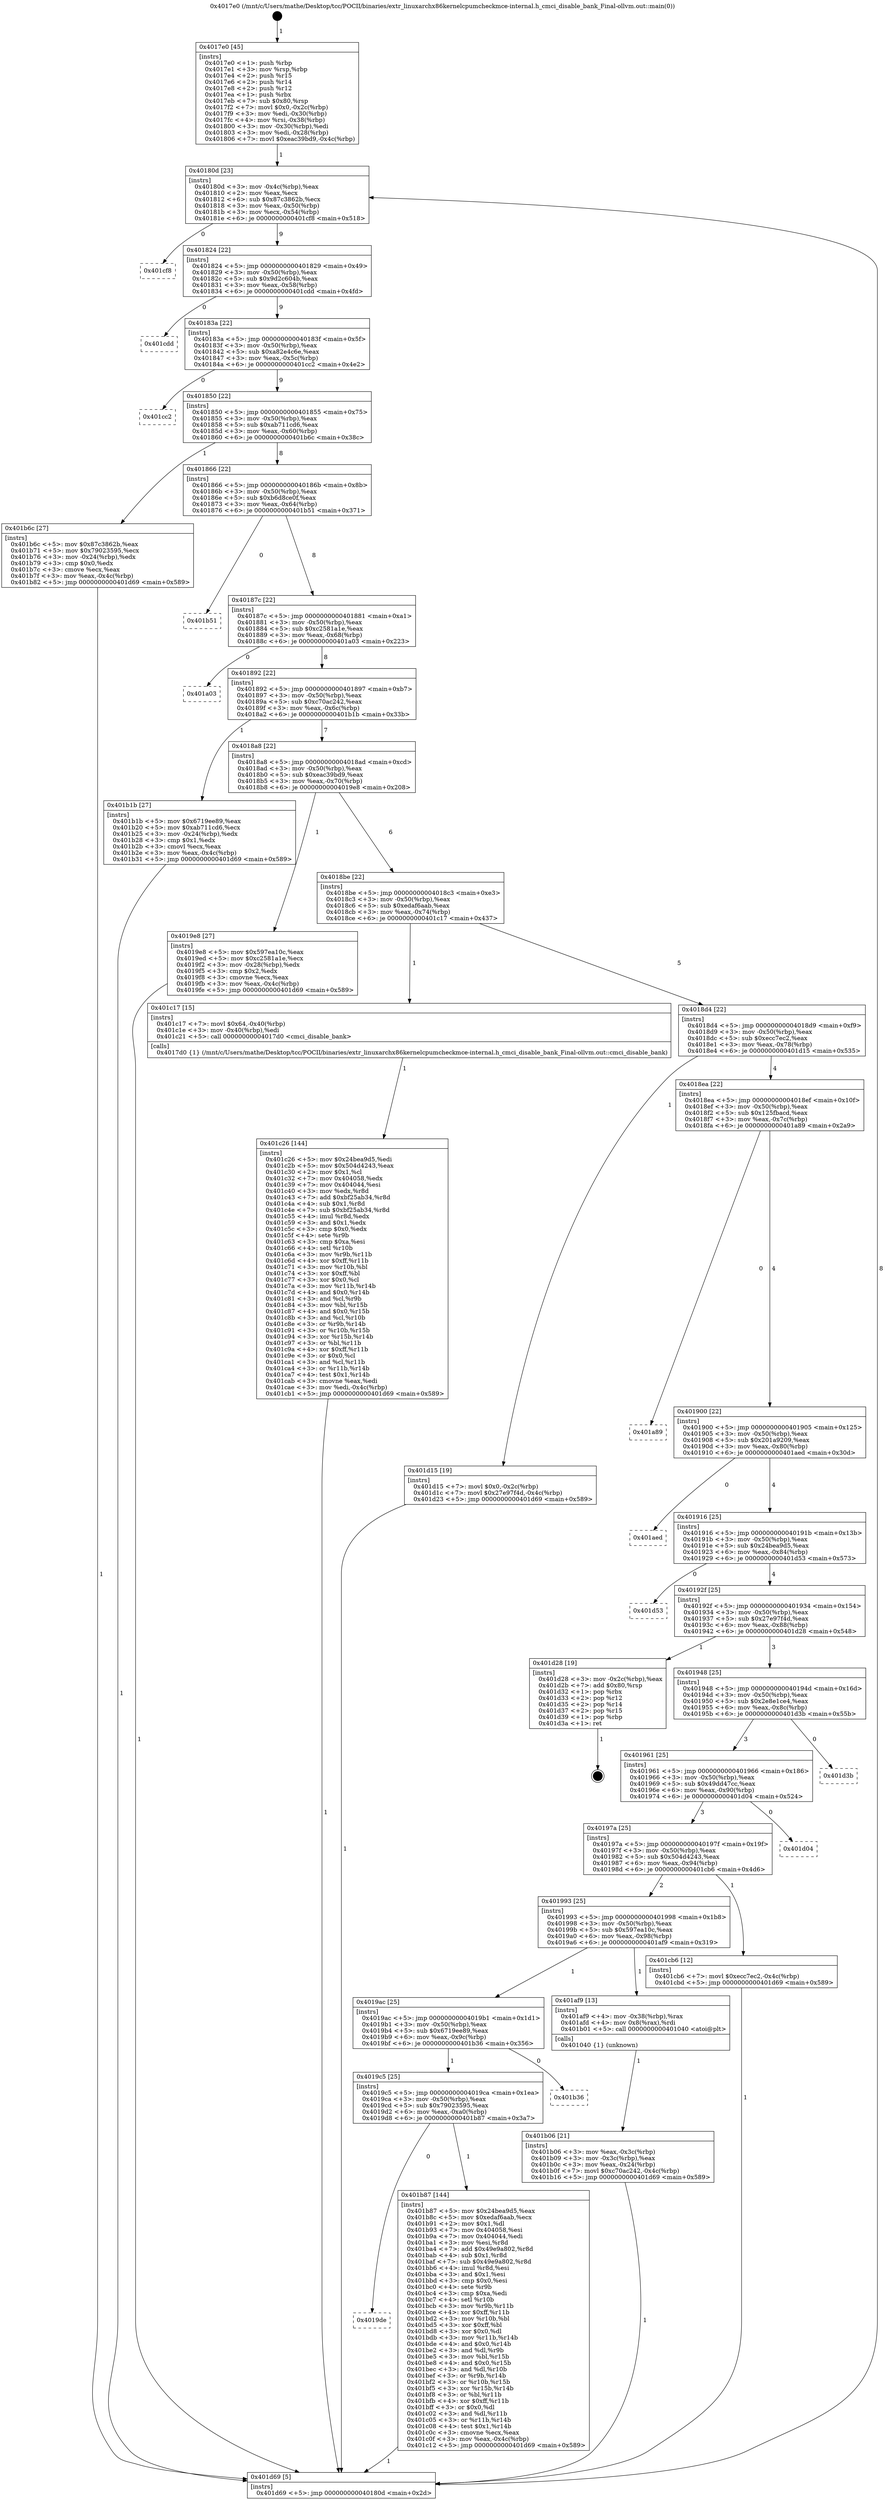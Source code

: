 digraph "0x4017e0" {
  label = "0x4017e0 (/mnt/c/Users/mathe/Desktop/tcc/POCII/binaries/extr_linuxarchx86kernelcpumcheckmce-internal.h_cmci_disable_bank_Final-ollvm.out::main(0))"
  labelloc = "t"
  node[shape=record]

  Entry [label="",width=0.3,height=0.3,shape=circle,fillcolor=black,style=filled]
  "0x40180d" [label="{
     0x40180d [23]\l
     | [instrs]\l
     &nbsp;&nbsp;0x40180d \<+3\>: mov -0x4c(%rbp),%eax\l
     &nbsp;&nbsp;0x401810 \<+2\>: mov %eax,%ecx\l
     &nbsp;&nbsp;0x401812 \<+6\>: sub $0x87c3862b,%ecx\l
     &nbsp;&nbsp;0x401818 \<+3\>: mov %eax,-0x50(%rbp)\l
     &nbsp;&nbsp;0x40181b \<+3\>: mov %ecx,-0x54(%rbp)\l
     &nbsp;&nbsp;0x40181e \<+6\>: je 0000000000401cf8 \<main+0x518\>\l
  }"]
  "0x401cf8" [label="{
     0x401cf8\l
  }", style=dashed]
  "0x401824" [label="{
     0x401824 [22]\l
     | [instrs]\l
     &nbsp;&nbsp;0x401824 \<+5\>: jmp 0000000000401829 \<main+0x49\>\l
     &nbsp;&nbsp;0x401829 \<+3\>: mov -0x50(%rbp),%eax\l
     &nbsp;&nbsp;0x40182c \<+5\>: sub $0x9d2c604b,%eax\l
     &nbsp;&nbsp;0x401831 \<+3\>: mov %eax,-0x58(%rbp)\l
     &nbsp;&nbsp;0x401834 \<+6\>: je 0000000000401cdd \<main+0x4fd\>\l
  }"]
  Exit [label="",width=0.3,height=0.3,shape=circle,fillcolor=black,style=filled,peripheries=2]
  "0x401cdd" [label="{
     0x401cdd\l
  }", style=dashed]
  "0x40183a" [label="{
     0x40183a [22]\l
     | [instrs]\l
     &nbsp;&nbsp;0x40183a \<+5\>: jmp 000000000040183f \<main+0x5f\>\l
     &nbsp;&nbsp;0x40183f \<+3\>: mov -0x50(%rbp),%eax\l
     &nbsp;&nbsp;0x401842 \<+5\>: sub $0xa82e4c6e,%eax\l
     &nbsp;&nbsp;0x401847 \<+3\>: mov %eax,-0x5c(%rbp)\l
     &nbsp;&nbsp;0x40184a \<+6\>: je 0000000000401cc2 \<main+0x4e2\>\l
  }"]
  "0x401c26" [label="{
     0x401c26 [144]\l
     | [instrs]\l
     &nbsp;&nbsp;0x401c26 \<+5\>: mov $0x24bea9d5,%edi\l
     &nbsp;&nbsp;0x401c2b \<+5\>: mov $0x504d4243,%eax\l
     &nbsp;&nbsp;0x401c30 \<+2\>: mov $0x1,%cl\l
     &nbsp;&nbsp;0x401c32 \<+7\>: mov 0x404058,%edx\l
     &nbsp;&nbsp;0x401c39 \<+7\>: mov 0x404044,%esi\l
     &nbsp;&nbsp;0x401c40 \<+3\>: mov %edx,%r8d\l
     &nbsp;&nbsp;0x401c43 \<+7\>: add $0xbf25ab34,%r8d\l
     &nbsp;&nbsp;0x401c4a \<+4\>: sub $0x1,%r8d\l
     &nbsp;&nbsp;0x401c4e \<+7\>: sub $0xbf25ab34,%r8d\l
     &nbsp;&nbsp;0x401c55 \<+4\>: imul %r8d,%edx\l
     &nbsp;&nbsp;0x401c59 \<+3\>: and $0x1,%edx\l
     &nbsp;&nbsp;0x401c5c \<+3\>: cmp $0x0,%edx\l
     &nbsp;&nbsp;0x401c5f \<+4\>: sete %r9b\l
     &nbsp;&nbsp;0x401c63 \<+3\>: cmp $0xa,%esi\l
     &nbsp;&nbsp;0x401c66 \<+4\>: setl %r10b\l
     &nbsp;&nbsp;0x401c6a \<+3\>: mov %r9b,%r11b\l
     &nbsp;&nbsp;0x401c6d \<+4\>: xor $0xff,%r11b\l
     &nbsp;&nbsp;0x401c71 \<+3\>: mov %r10b,%bl\l
     &nbsp;&nbsp;0x401c74 \<+3\>: xor $0xff,%bl\l
     &nbsp;&nbsp;0x401c77 \<+3\>: xor $0x0,%cl\l
     &nbsp;&nbsp;0x401c7a \<+3\>: mov %r11b,%r14b\l
     &nbsp;&nbsp;0x401c7d \<+4\>: and $0x0,%r14b\l
     &nbsp;&nbsp;0x401c81 \<+3\>: and %cl,%r9b\l
     &nbsp;&nbsp;0x401c84 \<+3\>: mov %bl,%r15b\l
     &nbsp;&nbsp;0x401c87 \<+4\>: and $0x0,%r15b\l
     &nbsp;&nbsp;0x401c8b \<+3\>: and %cl,%r10b\l
     &nbsp;&nbsp;0x401c8e \<+3\>: or %r9b,%r14b\l
     &nbsp;&nbsp;0x401c91 \<+3\>: or %r10b,%r15b\l
     &nbsp;&nbsp;0x401c94 \<+3\>: xor %r15b,%r14b\l
     &nbsp;&nbsp;0x401c97 \<+3\>: or %bl,%r11b\l
     &nbsp;&nbsp;0x401c9a \<+4\>: xor $0xff,%r11b\l
     &nbsp;&nbsp;0x401c9e \<+3\>: or $0x0,%cl\l
     &nbsp;&nbsp;0x401ca1 \<+3\>: and %cl,%r11b\l
     &nbsp;&nbsp;0x401ca4 \<+3\>: or %r11b,%r14b\l
     &nbsp;&nbsp;0x401ca7 \<+4\>: test $0x1,%r14b\l
     &nbsp;&nbsp;0x401cab \<+3\>: cmovne %eax,%edi\l
     &nbsp;&nbsp;0x401cae \<+3\>: mov %edi,-0x4c(%rbp)\l
     &nbsp;&nbsp;0x401cb1 \<+5\>: jmp 0000000000401d69 \<main+0x589\>\l
  }"]
  "0x401cc2" [label="{
     0x401cc2\l
  }", style=dashed]
  "0x401850" [label="{
     0x401850 [22]\l
     | [instrs]\l
     &nbsp;&nbsp;0x401850 \<+5\>: jmp 0000000000401855 \<main+0x75\>\l
     &nbsp;&nbsp;0x401855 \<+3\>: mov -0x50(%rbp),%eax\l
     &nbsp;&nbsp;0x401858 \<+5\>: sub $0xab711cd6,%eax\l
     &nbsp;&nbsp;0x40185d \<+3\>: mov %eax,-0x60(%rbp)\l
     &nbsp;&nbsp;0x401860 \<+6\>: je 0000000000401b6c \<main+0x38c\>\l
  }"]
  "0x4019de" [label="{
     0x4019de\l
  }", style=dashed]
  "0x401b6c" [label="{
     0x401b6c [27]\l
     | [instrs]\l
     &nbsp;&nbsp;0x401b6c \<+5\>: mov $0x87c3862b,%eax\l
     &nbsp;&nbsp;0x401b71 \<+5\>: mov $0x79023595,%ecx\l
     &nbsp;&nbsp;0x401b76 \<+3\>: mov -0x24(%rbp),%edx\l
     &nbsp;&nbsp;0x401b79 \<+3\>: cmp $0x0,%edx\l
     &nbsp;&nbsp;0x401b7c \<+3\>: cmove %ecx,%eax\l
     &nbsp;&nbsp;0x401b7f \<+3\>: mov %eax,-0x4c(%rbp)\l
     &nbsp;&nbsp;0x401b82 \<+5\>: jmp 0000000000401d69 \<main+0x589\>\l
  }"]
  "0x401866" [label="{
     0x401866 [22]\l
     | [instrs]\l
     &nbsp;&nbsp;0x401866 \<+5\>: jmp 000000000040186b \<main+0x8b\>\l
     &nbsp;&nbsp;0x40186b \<+3\>: mov -0x50(%rbp),%eax\l
     &nbsp;&nbsp;0x40186e \<+5\>: sub $0xb6d8ce0f,%eax\l
     &nbsp;&nbsp;0x401873 \<+3\>: mov %eax,-0x64(%rbp)\l
     &nbsp;&nbsp;0x401876 \<+6\>: je 0000000000401b51 \<main+0x371\>\l
  }"]
  "0x401b87" [label="{
     0x401b87 [144]\l
     | [instrs]\l
     &nbsp;&nbsp;0x401b87 \<+5\>: mov $0x24bea9d5,%eax\l
     &nbsp;&nbsp;0x401b8c \<+5\>: mov $0xedaf6aab,%ecx\l
     &nbsp;&nbsp;0x401b91 \<+2\>: mov $0x1,%dl\l
     &nbsp;&nbsp;0x401b93 \<+7\>: mov 0x404058,%esi\l
     &nbsp;&nbsp;0x401b9a \<+7\>: mov 0x404044,%edi\l
     &nbsp;&nbsp;0x401ba1 \<+3\>: mov %esi,%r8d\l
     &nbsp;&nbsp;0x401ba4 \<+7\>: add $0x49e9a802,%r8d\l
     &nbsp;&nbsp;0x401bab \<+4\>: sub $0x1,%r8d\l
     &nbsp;&nbsp;0x401baf \<+7\>: sub $0x49e9a802,%r8d\l
     &nbsp;&nbsp;0x401bb6 \<+4\>: imul %r8d,%esi\l
     &nbsp;&nbsp;0x401bba \<+3\>: and $0x1,%esi\l
     &nbsp;&nbsp;0x401bbd \<+3\>: cmp $0x0,%esi\l
     &nbsp;&nbsp;0x401bc0 \<+4\>: sete %r9b\l
     &nbsp;&nbsp;0x401bc4 \<+3\>: cmp $0xa,%edi\l
     &nbsp;&nbsp;0x401bc7 \<+4\>: setl %r10b\l
     &nbsp;&nbsp;0x401bcb \<+3\>: mov %r9b,%r11b\l
     &nbsp;&nbsp;0x401bce \<+4\>: xor $0xff,%r11b\l
     &nbsp;&nbsp;0x401bd2 \<+3\>: mov %r10b,%bl\l
     &nbsp;&nbsp;0x401bd5 \<+3\>: xor $0xff,%bl\l
     &nbsp;&nbsp;0x401bd8 \<+3\>: xor $0x0,%dl\l
     &nbsp;&nbsp;0x401bdb \<+3\>: mov %r11b,%r14b\l
     &nbsp;&nbsp;0x401bde \<+4\>: and $0x0,%r14b\l
     &nbsp;&nbsp;0x401be2 \<+3\>: and %dl,%r9b\l
     &nbsp;&nbsp;0x401be5 \<+3\>: mov %bl,%r15b\l
     &nbsp;&nbsp;0x401be8 \<+4\>: and $0x0,%r15b\l
     &nbsp;&nbsp;0x401bec \<+3\>: and %dl,%r10b\l
     &nbsp;&nbsp;0x401bef \<+3\>: or %r9b,%r14b\l
     &nbsp;&nbsp;0x401bf2 \<+3\>: or %r10b,%r15b\l
     &nbsp;&nbsp;0x401bf5 \<+3\>: xor %r15b,%r14b\l
     &nbsp;&nbsp;0x401bf8 \<+3\>: or %bl,%r11b\l
     &nbsp;&nbsp;0x401bfb \<+4\>: xor $0xff,%r11b\l
     &nbsp;&nbsp;0x401bff \<+3\>: or $0x0,%dl\l
     &nbsp;&nbsp;0x401c02 \<+3\>: and %dl,%r11b\l
     &nbsp;&nbsp;0x401c05 \<+3\>: or %r11b,%r14b\l
     &nbsp;&nbsp;0x401c08 \<+4\>: test $0x1,%r14b\l
     &nbsp;&nbsp;0x401c0c \<+3\>: cmovne %ecx,%eax\l
     &nbsp;&nbsp;0x401c0f \<+3\>: mov %eax,-0x4c(%rbp)\l
     &nbsp;&nbsp;0x401c12 \<+5\>: jmp 0000000000401d69 \<main+0x589\>\l
  }"]
  "0x401b51" [label="{
     0x401b51\l
  }", style=dashed]
  "0x40187c" [label="{
     0x40187c [22]\l
     | [instrs]\l
     &nbsp;&nbsp;0x40187c \<+5\>: jmp 0000000000401881 \<main+0xa1\>\l
     &nbsp;&nbsp;0x401881 \<+3\>: mov -0x50(%rbp),%eax\l
     &nbsp;&nbsp;0x401884 \<+5\>: sub $0xc2581a1e,%eax\l
     &nbsp;&nbsp;0x401889 \<+3\>: mov %eax,-0x68(%rbp)\l
     &nbsp;&nbsp;0x40188c \<+6\>: je 0000000000401a03 \<main+0x223\>\l
  }"]
  "0x4019c5" [label="{
     0x4019c5 [25]\l
     | [instrs]\l
     &nbsp;&nbsp;0x4019c5 \<+5\>: jmp 00000000004019ca \<main+0x1ea\>\l
     &nbsp;&nbsp;0x4019ca \<+3\>: mov -0x50(%rbp),%eax\l
     &nbsp;&nbsp;0x4019cd \<+5\>: sub $0x79023595,%eax\l
     &nbsp;&nbsp;0x4019d2 \<+6\>: mov %eax,-0xa0(%rbp)\l
     &nbsp;&nbsp;0x4019d8 \<+6\>: je 0000000000401b87 \<main+0x3a7\>\l
  }"]
  "0x401a03" [label="{
     0x401a03\l
  }", style=dashed]
  "0x401892" [label="{
     0x401892 [22]\l
     | [instrs]\l
     &nbsp;&nbsp;0x401892 \<+5\>: jmp 0000000000401897 \<main+0xb7\>\l
     &nbsp;&nbsp;0x401897 \<+3\>: mov -0x50(%rbp),%eax\l
     &nbsp;&nbsp;0x40189a \<+5\>: sub $0xc70ac242,%eax\l
     &nbsp;&nbsp;0x40189f \<+3\>: mov %eax,-0x6c(%rbp)\l
     &nbsp;&nbsp;0x4018a2 \<+6\>: je 0000000000401b1b \<main+0x33b\>\l
  }"]
  "0x401b36" [label="{
     0x401b36\l
  }", style=dashed]
  "0x401b1b" [label="{
     0x401b1b [27]\l
     | [instrs]\l
     &nbsp;&nbsp;0x401b1b \<+5\>: mov $0x6719ee89,%eax\l
     &nbsp;&nbsp;0x401b20 \<+5\>: mov $0xab711cd6,%ecx\l
     &nbsp;&nbsp;0x401b25 \<+3\>: mov -0x24(%rbp),%edx\l
     &nbsp;&nbsp;0x401b28 \<+3\>: cmp $0x1,%edx\l
     &nbsp;&nbsp;0x401b2b \<+3\>: cmovl %ecx,%eax\l
     &nbsp;&nbsp;0x401b2e \<+3\>: mov %eax,-0x4c(%rbp)\l
     &nbsp;&nbsp;0x401b31 \<+5\>: jmp 0000000000401d69 \<main+0x589\>\l
  }"]
  "0x4018a8" [label="{
     0x4018a8 [22]\l
     | [instrs]\l
     &nbsp;&nbsp;0x4018a8 \<+5\>: jmp 00000000004018ad \<main+0xcd\>\l
     &nbsp;&nbsp;0x4018ad \<+3\>: mov -0x50(%rbp),%eax\l
     &nbsp;&nbsp;0x4018b0 \<+5\>: sub $0xeac39bd9,%eax\l
     &nbsp;&nbsp;0x4018b5 \<+3\>: mov %eax,-0x70(%rbp)\l
     &nbsp;&nbsp;0x4018b8 \<+6\>: je 00000000004019e8 \<main+0x208\>\l
  }"]
  "0x401b06" [label="{
     0x401b06 [21]\l
     | [instrs]\l
     &nbsp;&nbsp;0x401b06 \<+3\>: mov %eax,-0x3c(%rbp)\l
     &nbsp;&nbsp;0x401b09 \<+3\>: mov -0x3c(%rbp),%eax\l
     &nbsp;&nbsp;0x401b0c \<+3\>: mov %eax,-0x24(%rbp)\l
     &nbsp;&nbsp;0x401b0f \<+7\>: movl $0xc70ac242,-0x4c(%rbp)\l
     &nbsp;&nbsp;0x401b16 \<+5\>: jmp 0000000000401d69 \<main+0x589\>\l
  }"]
  "0x4019e8" [label="{
     0x4019e8 [27]\l
     | [instrs]\l
     &nbsp;&nbsp;0x4019e8 \<+5\>: mov $0x597ea10c,%eax\l
     &nbsp;&nbsp;0x4019ed \<+5\>: mov $0xc2581a1e,%ecx\l
     &nbsp;&nbsp;0x4019f2 \<+3\>: mov -0x28(%rbp),%edx\l
     &nbsp;&nbsp;0x4019f5 \<+3\>: cmp $0x2,%edx\l
     &nbsp;&nbsp;0x4019f8 \<+3\>: cmovne %ecx,%eax\l
     &nbsp;&nbsp;0x4019fb \<+3\>: mov %eax,-0x4c(%rbp)\l
     &nbsp;&nbsp;0x4019fe \<+5\>: jmp 0000000000401d69 \<main+0x589\>\l
  }"]
  "0x4018be" [label="{
     0x4018be [22]\l
     | [instrs]\l
     &nbsp;&nbsp;0x4018be \<+5\>: jmp 00000000004018c3 \<main+0xe3\>\l
     &nbsp;&nbsp;0x4018c3 \<+3\>: mov -0x50(%rbp),%eax\l
     &nbsp;&nbsp;0x4018c6 \<+5\>: sub $0xedaf6aab,%eax\l
     &nbsp;&nbsp;0x4018cb \<+3\>: mov %eax,-0x74(%rbp)\l
     &nbsp;&nbsp;0x4018ce \<+6\>: je 0000000000401c17 \<main+0x437\>\l
  }"]
  "0x401d69" [label="{
     0x401d69 [5]\l
     | [instrs]\l
     &nbsp;&nbsp;0x401d69 \<+5\>: jmp 000000000040180d \<main+0x2d\>\l
  }"]
  "0x4017e0" [label="{
     0x4017e0 [45]\l
     | [instrs]\l
     &nbsp;&nbsp;0x4017e0 \<+1\>: push %rbp\l
     &nbsp;&nbsp;0x4017e1 \<+3\>: mov %rsp,%rbp\l
     &nbsp;&nbsp;0x4017e4 \<+2\>: push %r15\l
     &nbsp;&nbsp;0x4017e6 \<+2\>: push %r14\l
     &nbsp;&nbsp;0x4017e8 \<+2\>: push %r12\l
     &nbsp;&nbsp;0x4017ea \<+1\>: push %rbx\l
     &nbsp;&nbsp;0x4017eb \<+7\>: sub $0x80,%rsp\l
     &nbsp;&nbsp;0x4017f2 \<+7\>: movl $0x0,-0x2c(%rbp)\l
     &nbsp;&nbsp;0x4017f9 \<+3\>: mov %edi,-0x30(%rbp)\l
     &nbsp;&nbsp;0x4017fc \<+4\>: mov %rsi,-0x38(%rbp)\l
     &nbsp;&nbsp;0x401800 \<+3\>: mov -0x30(%rbp),%edi\l
     &nbsp;&nbsp;0x401803 \<+3\>: mov %edi,-0x28(%rbp)\l
     &nbsp;&nbsp;0x401806 \<+7\>: movl $0xeac39bd9,-0x4c(%rbp)\l
  }"]
  "0x4019ac" [label="{
     0x4019ac [25]\l
     | [instrs]\l
     &nbsp;&nbsp;0x4019ac \<+5\>: jmp 00000000004019b1 \<main+0x1d1\>\l
     &nbsp;&nbsp;0x4019b1 \<+3\>: mov -0x50(%rbp),%eax\l
     &nbsp;&nbsp;0x4019b4 \<+5\>: sub $0x6719ee89,%eax\l
     &nbsp;&nbsp;0x4019b9 \<+6\>: mov %eax,-0x9c(%rbp)\l
     &nbsp;&nbsp;0x4019bf \<+6\>: je 0000000000401b36 \<main+0x356\>\l
  }"]
  "0x401c17" [label="{
     0x401c17 [15]\l
     | [instrs]\l
     &nbsp;&nbsp;0x401c17 \<+7\>: movl $0x64,-0x40(%rbp)\l
     &nbsp;&nbsp;0x401c1e \<+3\>: mov -0x40(%rbp),%edi\l
     &nbsp;&nbsp;0x401c21 \<+5\>: call 00000000004017d0 \<cmci_disable_bank\>\l
     | [calls]\l
     &nbsp;&nbsp;0x4017d0 \{1\} (/mnt/c/Users/mathe/Desktop/tcc/POCII/binaries/extr_linuxarchx86kernelcpumcheckmce-internal.h_cmci_disable_bank_Final-ollvm.out::cmci_disable_bank)\l
  }"]
  "0x4018d4" [label="{
     0x4018d4 [22]\l
     | [instrs]\l
     &nbsp;&nbsp;0x4018d4 \<+5\>: jmp 00000000004018d9 \<main+0xf9\>\l
     &nbsp;&nbsp;0x4018d9 \<+3\>: mov -0x50(%rbp),%eax\l
     &nbsp;&nbsp;0x4018dc \<+5\>: sub $0xecc7ec2,%eax\l
     &nbsp;&nbsp;0x4018e1 \<+3\>: mov %eax,-0x78(%rbp)\l
     &nbsp;&nbsp;0x4018e4 \<+6\>: je 0000000000401d15 \<main+0x535\>\l
  }"]
  "0x401af9" [label="{
     0x401af9 [13]\l
     | [instrs]\l
     &nbsp;&nbsp;0x401af9 \<+4\>: mov -0x38(%rbp),%rax\l
     &nbsp;&nbsp;0x401afd \<+4\>: mov 0x8(%rax),%rdi\l
     &nbsp;&nbsp;0x401b01 \<+5\>: call 0000000000401040 \<atoi@plt\>\l
     | [calls]\l
     &nbsp;&nbsp;0x401040 \{1\} (unknown)\l
  }"]
  "0x401d15" [label="{
     0x401d15 [19]\l
     | [instrs]\l
     &nbsp;&nbsp;0x401d15 \<+7\>: movl $0x0,-0x2c(%rbp)\l
     &nbsp;&nbsp;0x401d1c \<+7\>: movl $0x27e97f4d,-0x4c(%rbp)\l
     &nbsp;&nbsp;0x401d23 \<+5\>: jmp 0000000000401d69 \<main+0x589\>\l
  }"]
  "0x4018ea" [label="{
     0x4018ea [22]\l
     | [instrs]\l
     &nbsp;&nbsp;0x4018ea \<+5\>: jmp 00000000004018ef \<main+0x10f\>\l
     &nbsp;&nbsp;0x4018ef \<+3\>: mov -0x50(%rbp),%eax\l
     &nbsp;&nbsp;0x4018f2 \<+5\>: sub $0x125fbacd,%eax\l
     &nbsp;&nbsp;0x4018f7 \<+3\>: mov %eax,-0x7c(%rbp)\l
     &nbsp;&nbsp;0x4018fa \<+6\>: je 0000000000401a89 \<main+0x2a9\>\l
  }"]
  "0x401993" [label="{
     0x401993 [25]\l
     | [instrs]\l
     &nbsp;&nbsp;0x401993 \<+5\>: jmp 0000000000401998 \<main+0x1b8\>\l
     &nbsp;&nbsp;0x401998 \<+3\>: mov -0x50(%rbp),%eax\l
     &nbsp;&nbsp;0x40199b \<+5\>: sub $0x597ea10c,%eax\l
     &nbsp;&nbsp;0x4019a0 \<+6\>: mov %eax,-0x98(%rbp)\l
     &nbsp;&nbsp;0x4019a6 \<+6\>: je 0000000000401af9 \<main+0x319\>\l
  }"]
  "0x401a89" [label="{
     0x401a89\l
  }", style=dashed]
  "0x401900" [label="{
     0x401900 [22]\l
     | [instrs]\l
     &nbsp;&nbsp;0x401900 \<+5\>: jmp 0000000000401905 \<main+0x125\>\l
     &nbsp;&nbsp;0x401905 \<+3\>: mov -0x50(%rbp),%eax\l
     &nbsp;&nbsp;0x401908 \<+5\>: sub $0x201a9209,%eax\l
     &nbsp;&nbsp;0x40190d \<+3\>: mov %eax,-0x80(%rbp)\l
     &nbsp;&nbsp;0x401910 \<+6\>: je 0000000000401aed \<main+0x30d\>\l
  }"]
  "0x401cb6" [label="{
     0x401cb6 [12]\l
     | [instrs]\l
     &nbsp;&nbsp;0x401cb6 \<+7\>: movl $0xecc7ec2,-0x4c(%rbp)\l
     &nbsp;&nbsp;0x401cbd \<+5\>: jmp 0000000000401d69 \<main+0x589\>\l
  }"]
  "0x401aed" [label="{
     0x401aed\l
  }", style=dashed]
  "0x401916" [label="{
     0x401916 [25]\l
     | [instrs]\l
     &nbsp;&nbsp;0x401916 \<+5\>: jmp 000000000040191b \<main+0x13b\>\l
     &nbsp;&nbsp;0x40191b \<+3\>: mov -0x50(%rbp),%eax\l
     &nbsp;&nbsp;0x40191e \<+5\>: sub $0x24bea9d5,%eax\l
     &nbsp;&nbsp;0x401923 \<+6\>: mov %eax,-0x84(%rbp)\l
     &nbsp;&nbsp;0x401929 \<+6\>: je 0000000000401d53 \<main+0x573\>\l
  }"]
  "0x40197a" [label="{
     0x40197a [25]\l
     | [instrs]\l
     &nbsp;&nbsp;0x40197a \<+5\>: jmp 000000000040197f \<main+0x19f\>\l
     &nbsp;&nbsp;0x40197f \<+3\>: mov -0x50(%rbp),%eax\l
     &nbsp;&nbsp;0x401982 \<+5\>: sub $0x504d4243,%eax\l
     &nbsp;&nbsp;0x401987 \<+6\>: mov %eax,-0x94(%rbp)\l
     &nbsp;&nbsp;0x40198d \<+6\>: je 0000000000401cb6 \<main+0x4d6\>\l
  }"]
  "0x401d53" [label="{
     0x401d53\l
  }", style=dashed]
  "0x40192f" [label="{
     0x40192f [25]\l
     | [instrs]\l
     &nbsp;&nbsp;0x40192f \<+5\>: jmp 0000000000401934 \<main+0x154\>\l
     &nbsp;&nbsp;0x401934 \<+3\>: mov -0x50(%rbp),%eax\l
     &nbsp;&nbsp;0x401937 \<+5\>: sub $0x27e97f4d,%eax\l
     &nbsp;&nbsp;0x40193c \<+6\>: mov %eax,-0x88(%rbp)\l
     &nbsp;&nbsp;0x401942 \<+6\>: je 0000000000401d28 \<main+0x548\>\l
  }"]
  "0x401d04" [label="{
     0x401d04\l
  }", style=dashed]
  "0x401d28" [label="{
     0x401d28 [19]\l
     | [instrs]\l
     &nbsp;&nbsp;0x401d28 \<+3\>: mov -0x2c(%rbp),%eax\l
     &nbsp;&nbsp;0x401d2b \<+7\>: add $0x80,%rsp\l
     &nbsp;&nbsp;0x401d32 \<+1\>: pop %rbx\l
     &nbsp;&nbsp;0x401d33 \<+2\>: pop %r12\l
     &nbsp;&nbsp;0x401d35 \<+2\>: pop %r14\l
     &nbsp;&nbsp;0x401d37 \<+2\>: pop %r15\l
     &nbsp;&nbsp;0x401d39 \<+1\>: pop %rbp\l
     &nbsp;&nbsp;0x401d3a \<+1\>: ret\l
  }"]
  "0x401948" [label="{
     0x401948 [25]\l
     | [instrs]\l
     &nbsp;&nbsp;0x401948 \<+5\>: jmp 000000000040194d \<main+0x16d\>\l
     &nbsp;&nbsp;0x40194d \<+3\>: mov -0x50(%rbp),%eax\l
     &nbsp;&nbsp;0x401950 \<+5\>: sub $0x2e8e1ce4,%eax\l
     &nbsp;&nbsp;0x401955 \<+6\>: mov %eax,-0x8c(%rbp)\l
     &nbsp;&nbsp;0x40195b \<+6\>: je 0000000000401d3b \<main+0x55b\>\l
  }"]
  "0x401961" [label="{
     0x401961 [25]\l
     | [instrs]\l
     &nbsp;&nbsp;0x401961 \<+5\>: jmp 0000000000401966 \<main+0x186\>\l
     &nbsp;&nbsp;0x401966 \<+3\>: mov -0x50(%rbp),%eax\l
     &nbsp;&nbsp;0x401969 \<+5\>: sub $0x49dd47cc,%eax\l
     &nbsp;&nbsp;0x40196e \<+6\>: mov %eax,-0x90(%rbp)\l
     &nbsp;&nbsp;0x401974 \<+6\>: je 0000000000401d04 \<main+0x524\>\l
  }"]
  "0x401d3b" [label="{
     0x401d3b\l
  }", style=dashed]
  Entry -> "0x4017e0" [label=" 1"]
  "0x40180d" -> "0x401cf8" [label=" 0"]
  "0x40180d" -> "0x401824" [label=" 9"]
  "0x401d28" -> Exit [label=" 1"]
  "0x401824" -> "0x401cdd" [label=" 0"]
  "0x401824" -> "0x40183a" [label=" 9"]
  "0x401d15" -> "0x401d69" [label=" 1"]
  "0x40183a" -> "0x401cc2" [label=" 0"]
  "0x40183a" -> "0x401850" [label=" 9"]
  "0x401cb6" -> "0x401d69" [label=" 1"]
  "0x401850" -> "0x401b6c" [label=" 1"]
  "0x401850" -> "0x401866" [label=" 8"]
  "0x401c26" -> "0x401d69" [label=" 1"]
  "0x401866" -> "0x401b51" [label=" 0"]
  "0x401866" -> "0x40187c" [label=" 8"]
  "0x401c17" -> "0x401c26" [label=" 1"]
  "0x40187c" -> "0x401a03" [label=" 0"]
  "0x40187c" -> "0x401892" [label=" 8"]
  "0x4019c5" -> "0x4019de" [label=" 0"]
  "0x401892" -> "0x401b1b" [label=" 1"]
  "0x401892" -> "0x4018a8" [label=" 7"]
  "0x4019c5" -> "0x401b87" [label=" 1"]
  "0x4018a8" -> "0x4019e8" [label=" 1"]
  "0x4018a8" -> "0x4018be" [label=" 6"]
  "0x4019e8" -> "0x401d69" [label=" 1"]
  "0x4017e0" -> "0x40180d" [label=" 1"]
  "0x401d69" -> "0x40180d" [label=" 8"]
  "0x4019ac" -> "0x4019c5" [label=" 1"]
  "0x4018be" -> "0x401c17" [label=" 1"]
  "0x4018be" -> "0x4018d4" [label=" 5"]
  "0x4019ac" -> "0x401b36" [label=" 0"]
  "0x4018d4" -> "0x401d15" [label=" 1"]
  "0x4018d4" -> "0x4018ea" [label=" 4"]
  "0x401b87" -> "0x401d69" [label=" 1"]
  "0x4018ea" -> "0x401a89" [label=" 0"]
  "0x4018ea" -> "0x401900" [label=" 4"]
  "0x401b1b" -> "0x401d69" [label=" 1"]
  "0x401900" -> "0x401aed" [label=" 0"]
  "0x401900" -> "0x401916" [label=" 4"]
  "0x401b06" -> "0x401d69" [label=" 1"]
  "0x401916" -> "0x401d53" [label=" 0"]
  "0x401916" -> "0x40192f" [label=" 4"]
  "0x401993" -> "0x4019ac" [label=" 1"]
  "0x40192f" -> "0x401d28" [label=" 1"]
  "0x40192f" -> "0x401948" [label=" 3"]
  "0x401993" -> "0x401af9" [label=" 1"]
  "0x401948" -> "0x401d3b" [label=" 0"]
  "0x401948" -> "0x401961" [label=" 3"]
  "0x401b6c" -> "0x401d69" [label=" 1"]
  "0x401961" -> "0x401d04" [label=" 0"]
  "0x401961" -> "0x40197a" [label=" 3"]
  "0x401af9" -> "0x401b06" [label=" 1"]
  "0x40197a" -> "0x401cb6" [label=" 1"]
  "0x40197a" -> "0x401993" [label=" 2"]
}
